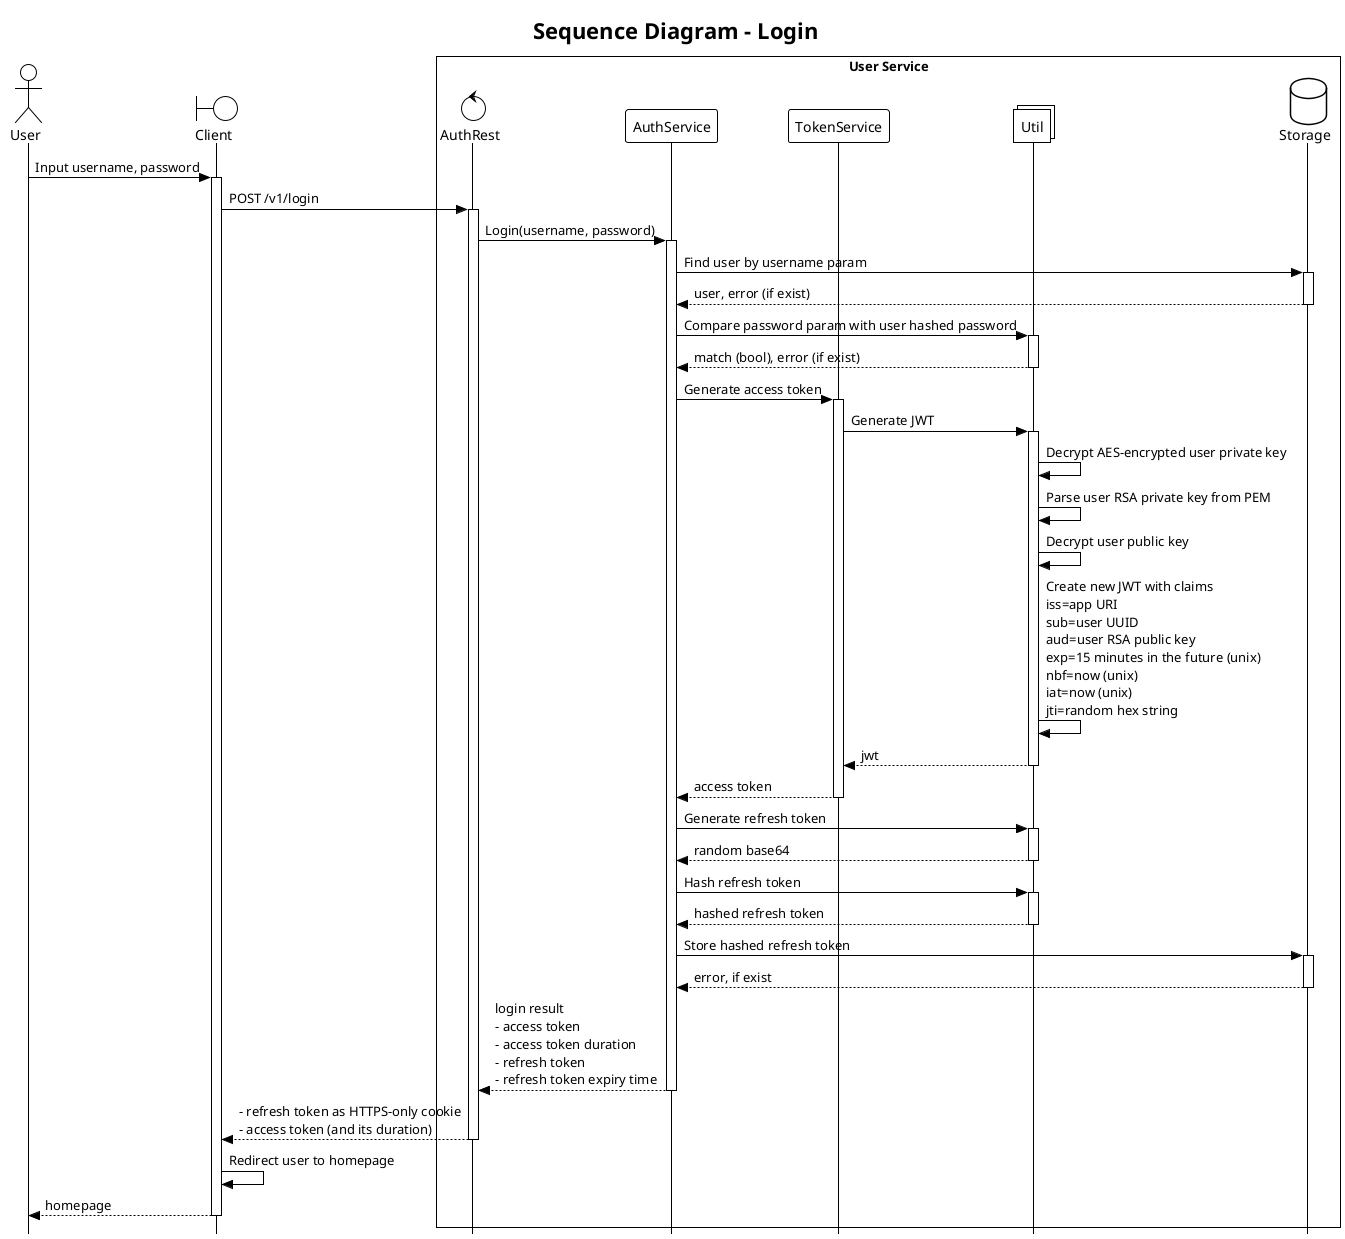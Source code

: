 @startuml jwt
!theme plain
skinparam style strictuml
hide footbox

title Sequence Diagram - Login

actor User
boundary Client
box "User Service"
control AuthRest
participant AuthService
participant TokenService
collections Util
database Storage
end box

User -> Client ++ : Input username, password
Client -> AuthRest ++ : POST /v1/login

AuthRest -> AuthService ++ : Login(username, password)

AuthService -> Storage ++ : Find user by username param
return user, error (if exist)

AuthService -> Util ++ : Compare password param with user hashed password
return match (bool), error (if exist)

AuthService -> TokenService ++ : Generate access token
TokenService -> Util ++ : Generate JWT
Util -> Util : Decrypt AES-encrypted user private key
Util -> Util : Parse user RSA private key from PEM
Util -> Util : Decrypt user public key
Util -> Util : Create new JWT with claims\niss=app URI\nsub=user UUID\naud=user RSA public key\nexp=15 minutes in the future (unix)\nnbf=now (unix)\niat=now (unix)\njti=random hex string
return jwt
return access token

AuthService -> Util ++ : Generate refresh token
return random base64
AuthService -> Util ++ : Hash refresh token
return hashed refresh token

AuthService -> Storage ++ : Store hashed refresh token
return error, if exist

return login result\n- access token\n- access token duration\n- refresh token\n- refresh token expiry time

return - refresh token as HTTPS-only cookie\n- access token (and its duration)

Client -> Client : Redirect user to homepage

return homepage

@enduml
